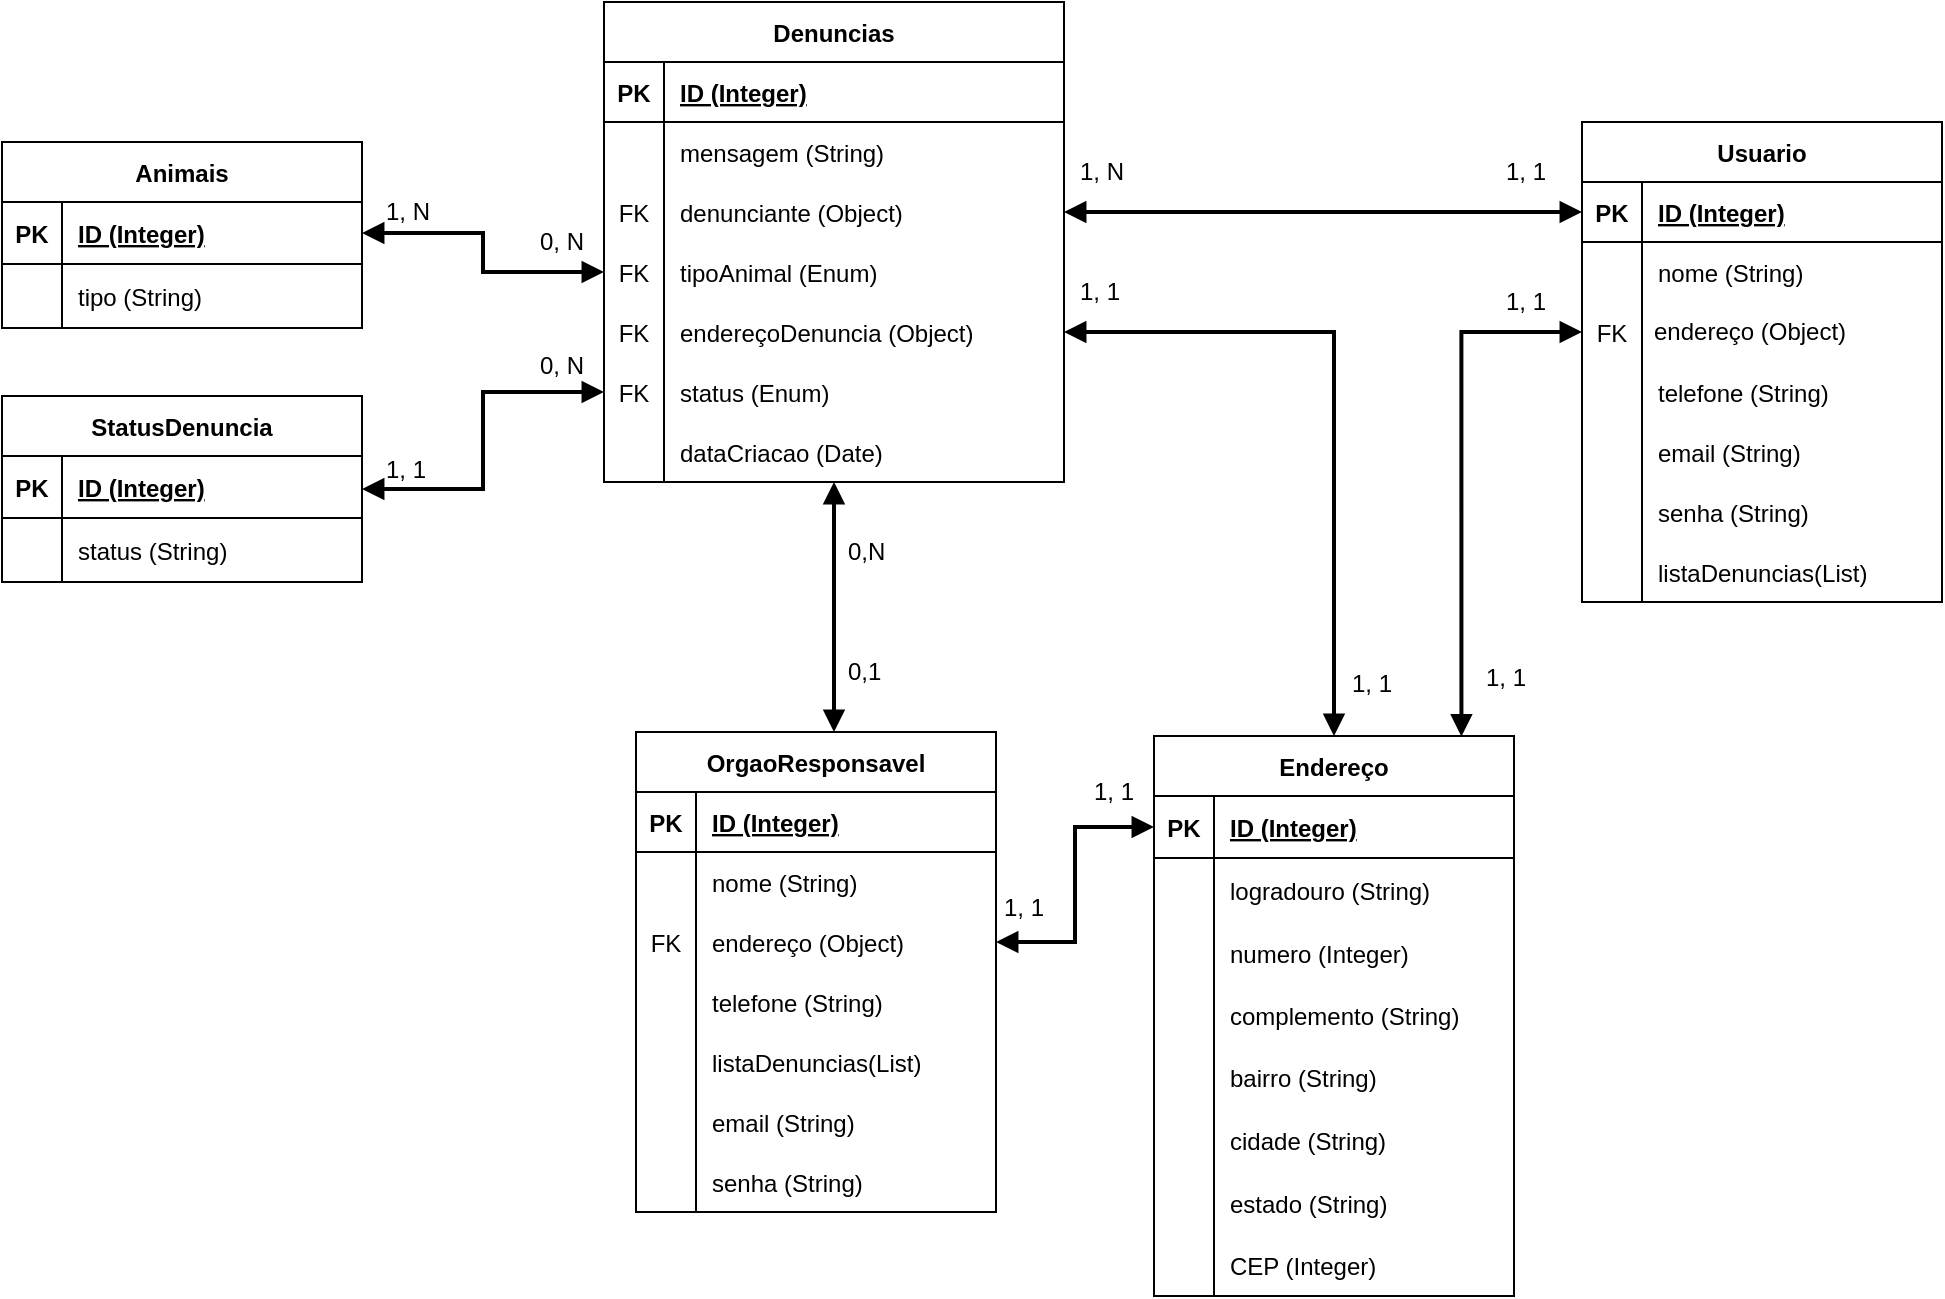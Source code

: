 <mxfile version="16.1.4" type="github">
  <diagram id="TsXn9Hv0aFUgr4kS93P1" name="Page-1">
    <mxGraphModel dx="3031" dy="1242" grid="1" gridSize="10" guides="1" tooltips="1" connect="1" arrows="1" fold="1" page="1" pageScale="1" pageWidth="827" pageHeight="1169" math="0" shadow="0">
      <root>
        <mxCell id="0" />
        <mxCell id="1" parent="0" />
        <mxCell id="n1d80nuVyzLCu9cwNEAN-1" value="Denuncias" style="shape=table;startSize=30;container=1;collapsible=1;childLayout=tableLayout;fixedRows=1;rowLines=0;fontStyle=1;align=center;resizeLast=1;" vertex="1" parent="1">
          <mxGeometry x="151" y="100" width="230" height="240" as="geometry" />
        </mxCell>
        <mxCell id="n1d80nuVyzLCu9cwNEAN-2" value="" style="shape=partialRectangle;collapsible=0;dropTarget=0;pointerEvents=0;fillColor=none;top=0;left=0;bottom=1;right=0;points=[[0,0.5],[1,0.5]];portConstraint=eastwest;" vertex="1" parent="n1d80nuVyzLCu9cwNEAN-1">
          <mxGeometry y="30" width="230" height="30" as="geometry" />
        </mxCell>
        <mxCell id="n1d80nuVyzLCu9cwNEAN-3" value="PK" style="shape=partialRectangle;connectable=0;fillColor=none;top=0;left=0;bottom=0;right=0;fontStyle=1;overflow=hidden;" vertex="1" parent="n1d80nuVyzLCu9cwNEAN-2">
          <mxGeometry width="30" height="30" as="geometry">
            <mxRectangle width="30" height="30" as="alternateBounds" />
          </mxGeometry>
        </mxCell>
        <mxCell id="n1d80nuVyzLCu9cwNEAN-4" value="ID (Integer)" style="shape=partialRectangle;connectable=0;fillColor=none;top=0;left=0;bottom=0;right=0;align=left;spacingLeft=6;fontStyle=5;overflow=hidden;" vertex="1" parent="n1d80nuVyzLCu9cwNEAN-2">
          <mxGeometry x="30" width="200" height="30" as="geometry">
            <mxRectangle width="200" height="30" as="alternateBounds" />
          </mxGeometry>
        </mxCell>
        <mxCell id="n1d80nuVyzLCu9cwNEAN-5" value="" style="shape=partialRectangle;collapsible=0;dropTarget=0;pointerEvents=0;fillColor=none;top=0;left=0;bottom=0;right=0;points=[[0,0.5],[1,0.5]];portConstraint=eastwest;" vertex="1" parent="n1d80nuVyzLCu9cwNEAN-1">
          <mxGeometry y="60" width="230" height="30" as="geometry" />
        </mxCell>
        <mxCell id="n1d80nuVyzLCu9cwNEAN-6" value="" style="shape=partialRectangle;connectable=0;fillColor=none;top=0;left=0;bottom=0;right=0;editable=1;overflow=hidden;" vertex="1" parent="n1d80nuVyzLCu9cwNEAN-5">
          <mxGeometry width="30" height="30" as="geometry">
            <mxRectangle width="30" height="30" as="alternateBounds" />
          </mxGeometry>
        </mxCell>
        <mxCell id="n1d80nuVyzLCu9cwNEAN-7" value="mensagem (String)" style="shape=partialRectangle;connectable=0;fillColor=none;top=0;left=0;bottom=0;right=0;align=left;spacingLeft=6;overflow=hidden;" vertex="1" parent="n1d80nuVyzLCu9cwNEAN-5">
          <mxGeometry x="30" width="200" height="30" as="geometry">
            <mxRectangle width="200" height="30" as="alternateBounds" />
          </mxGeometry>
        </mxCell>
        <mxCell id="n1d80nuVyzLCu9cwNEAN-8" value="" style="shape=partialRectangle;collapsible=0;dropTarget=0;pointerEvents=0;fillColor=none;top=0;left=0;bottom=0;right=0;points=[[0,0.5],[1,0.5]];portConstraint=eastwest;" vertex="1" parent="n1d80nuVyzLCu9cwNEAN-1">
          <mxGeometry y="90" width="230" height="30" as="geometry" />
        </mxCell>
        <mxCell id="n1d80nuVyzLCu9cwNEAN-9" value="FK" style="shape=partialRectangle;connectable=0;fillColor=none;top=0;left=0;bottom=0;right=0;editable=1;overflow=hidden;" vertex="1" parent="n1d80nuVyzLCu9cwNEAN-8">
          <mxGeometry width="30" height="30" as="geometry">
            <mxRectangle width="30" height="30" as="alternateBounds" />
          </mxGeometry>
        </mxCell>
        <mxCell id="n1d80nuVyzLCu9cwNEAN-10" value="denunciante (Object)" style="shape=partialRectangle;connectable=0;fillColor=none;top=0;left=0;bottom=0;right=0;align=left;spacingLeft=6;overflow=hidden;" vertex="1" parent="n1d80nuVyzLCu9cwNEAN-8">
          <mxGeometry x="30" width="200" height="30" as="geometry">
            <mxRectangle width="200" height="30" as="alternateBounds" />
          </mxGeometry>
        </mxCell>
        <mxCell id="n1d80nuVyzLCu9cwNEAN-11" value="" style="shape=partialRectangle;collapsible=0;dropTarget=0;pointerEvents=0;fillColor=none;top=0;left=0;bottom=0;right=0;points=[[0,0.5],[1,0.5]];portConstraint=eastwest;" vertex="1" parent="n1d80nuVyzLCu9cwNEAN-1">
          <mxGeometry y="120" width="230" height="30" as="geometry" />
        </mxCell>
        <mxCell id="n1d80nuVyzLCu9cwNEAN-12" value="FK" style="shape=partialRectangle;connectable=0;fillColor=none;top=0;left=0;bottom=0;right=0;editable=1;overflow=hidden;" vertex="1" parent="n1d80nuVyzLCu9cwNEAN-11">
          <mxGeometry width="30" height="30" as="geometry">
            <mxRectangle width="30" height="30" as="alternateBounds" />
          </mxGeometry>
        </mxCell>
        <mxCell id="n1d80nuVyzLCu9cwNEAN-13" value="tipoAnimal (Enum)" style="shape=partialRectangle;connectable=0;fillColor=none;top=0;left=0;bottom=0;right=0;align=left;spacingLeft=6;overflow=hidden;" vertex="1" parent="n1d80nuVyzLCu9cwNEAN-11">
          <mxGeometry x="30" width="200" height="30" as="geometry">
            <mxRectangle width="200" height="30" as="alternateBounds" />
          </mxGeometry>
        </mxCell>
        <mxCell id="n1d80nuVyzLCu9cwNEAN-14" style="shape=partialRectangle;collapsible=0;dropTarget=0;pointerEvents=0;fillColor=none;top=0;left=0;bottom=0;right=0;points=[[0,0.5],[1,0.5]];portConstraint=eastwest;" vertex="1" parent="n1d80nuVyzLCu9cwNEAN-1">
          <mxGeometry y="150" width="230" height="30" as="geometry" />
        </mxCell>
        <mxCell id="n1d80nuVyzLCu9cwNEAN-15" value="FK" style="shape=partialRectangle;connectable=0;fillColor=none;top=0;left=0;bottom=0;right=0;editable=1;overflow=hidden;" vertex="1" parent="n1d80nuVyzLCu9cwNEAN-14">
          <mxGeometry width="30" height="30" as="geometry">
            <mxRectangle width="30" height="30" as="alternateBounds" />
          </mxGeometry>
        </mxCell>
        <mxCell id="n1d80nuVyzLCu9cwNEAN-16" value="endereçoDenuncia (Object)" style="shape=partialRectangle;connectable=0;fillColor=none;top=0;left=0;bottom=0;right=0;align=left;spacingLeft=6;overflow=hidden;" vertex="1" parent="n1d80nuVyzLCu9cwNEAN-14">
          <mxGeometry x="30" width="200" height="30" as="geometry">
            <mxRectangle width="200" height="30" as="alternateBounds" />
          </mxGeometry>
        </mxCell>
        <mxCell id="n1d80nuVyzLCu9cwNEAN-17" style="shape=partialRectangle;collapsible=0;dropTarget=0;pointerEvents=0;fillColor=none;top=0;left=0;bottom=0;right=0;points=[[0,0.5],[1,0.5]];portConstraint=eastwest;" vertex="1" parent="n1d80nuVyzLCu9cwNEAN-1">
          <mxGeometry y="180" width="230" height="30" as="geometry" />
        </mxCell>
        <mxCell id="n1d80nuVyzLCu9cwNEAN-18" value="FK" style="shape=partialRectangle;connectable=0;fillColor=none;top=0;left=0;bottom=0;right=0;editable=1;overflow=hidden;" vertex="1" parent="n1d80nuVyzLCu9cwNEAN-17">
          <mxGeometry width="30" height="30" as="geometry">
            <mxRectangle width="30" height="30" as="alternateBounds" />
          </mxGeometry>
        </mxCell>
        <mxCell id="n1d80nuVyzLCu9cwNEAN-19" value="status (Enum)" style="shape=partialRectangle;connectable=0;fillColor=none;top=0;left=0;bottom=0;right=0;align=left;spacingLeft=6;overflow=hidden;" vertex="1" parent="n1d80nuVyzLCu9cwNEAN-17">
          <mxGeometry x="30" width="200" height="30" as="geometry">
            <mxRectangle width="200" height="30" as="alternateBounds" />
          </mxGeometry>
        </mxCell>
        <mxCell id="n1d80nuVyzLCu9cwNEAN-20" style="shape=partialRectangle;collapsible=0;dropTarget=0;pointerEvents=0;fillColor=none;top=0;left=0;bottom=0;right=0;points=[[0,0.5],[1,0.5]];portConstraint=eastwest;" vertex="1" parent="n1d80nuVyzLCu9cwNEAN-1">
          <mxGeometry y="210" width="230" height="30" as="geometry" />
        </mxCell>
        <mxCell id="n1d80nuVyzLCu9cwNEAN-21" style="shape=partialRectangle;connectable=0;fillColor=none;top=0;left=0;bottom=0;right=0;editable=1;overflow=hidden;" vertex="1" parent="n1d80nuVyzLCu9cwNEAN-20">
          <mxGeometry width="30" height="30" as="geometry">
            <mxRectangle width="30" height="30" as="alternateBounds" />
          </mxGeometry>
        </mxCell>
        <mxCell id="n1d80nuVyzLCu9cwNEAN-22" value="dataCriacao (Date)" style="shape=partialRectangle;connectable=0;fillColor=none;top=0;left=0;bottom=0;right=0;align=left;spacingLeft=6;overflow=hidden;" vertex="1" parent="n1d80nuVyzLCu9cwNEAN-20">
          <mxGeometry x="30" width="200" height="30" as="geometry">
            <mxRectangle width="200" height="30" as="alternateBounds" />
          </mxGeometry>
        </mxCell>
        <mxCell id="n1d80nuVyzLCu9cwNEAN-23" value="Usuario" style="shape=table;startSize=30;container=1;collapsible=1;childLayout=tableLayout;fixedRows=1;rowLines=0;fontStyle=1;align=center;resizeLast=1;fillColor=none;right=1;resizeLastRow=1;" vertex="1" parent="1">
          <mxGeometry x="640" y="160" width="180" height="240" as="geometry" />
        </mxCell>
        <mxCell id="n1d80nuVyzLCu9cwNEAN-24" value="" style="shape=partialRectangle;collapsible=0;dropTarget=0;pointerEvents=0;fillColor=none;top=0;left=0;bottom=1;right=0;points=[[0,0.5],[1,0.5]];portConstraint=eastwest;" vertex="1" parent="n1d80nuVyzLCu9cwNEAN-23">
          <mxGeometry y="30" width="180" height="30" as="geometry" />
        </mxCell>
        <mxCell id="n1d80nuVyzLCu9cwNEAN-25" value="PK" style="shape=partialRectangle;connectable=0;fillColor=none;top=0;left=0;bottom=0;right=0;fontStyle=1;overflow=hidden;" vertex="1" parent="n1d80nuVyzLCu9cwNEAN-24">
          <mxGeometry width="30" height="30" as="geometry">
            <mxRectangle width="30" height="30" as="alternateBounds" />
          </mxGeometry>
        </mxCell>
        <mxCell id="n1d80nuVyzLCu9cwNEAN-26" value="ID (Integer)" style="shape=partialRectangle;connectable=0;fillColor=none;top=0;left=0;bottom=0;right=0;align=left;spacingLeft=6;fontStyle=5;overflow=hidden;" vertex="1" parent="n1d80nuVyzLCu9cwNEAN-24">
          <mxGeometry x="30" width="150" height="30" as="geometry">
            <mxRectangle width="150" height="30" as="alternateBounds" />
          </mxGeometry>
        </mxCell>
        <mxCell id="n1d80nuVyzLCu9cwNEAN-27" value="" style="shape=partialRectangle;collapsible=0;dropTarget=0;pointerEvents=0;fillColor=none;top=0;left=0;bottom=0;right=0;points=[[0,0.5],[1,0.5]];portConstraint=eastwest;" vertex="1" parent="n1d80nuVyzLCu9cwNEAN-23">
          <mxGeometry y="60" width="180" height="30" as="geometry" />
        </mxCell>
        <mxCell id="n1d80nuVyzLCu9cwNEAN-28" value="" style="shape=partialRectangle;connectable=0;fillColor=none;top=0;left=0;bottom=0;right=0;editable=1;overflow=hidden;" vertex="1" parent="n1d80nuVyzLCu9cwNEAN-27">
          <mxGeometry width="30" height="30" as="geometry">
            <mxRectangle width="30" height="30" as="alternateBounds" />
          </mxGeometry>
        </mxCell>
        <mxCell id="n1d80nuVyzLCu9cwNEAN-29" value="nome (String)" style="shape=partialRectangle;connectable=0;fillColor=none;top=0;left=0;bottom=0;right=0;align=left;spacingLeft=6;overflow=hidden;" vertex="1" parent="n1d80nuVyzLCu9cwNEAN-27">
          <mxGeometry x="30" width="150" height="30" as="geometry">
            <mxRectangle width="150" height="30" as="alternateBounds" />
          </mxGeometry>
        </mxCell>
        <mxCell id="n1d80nuVyzLCu9cwNEAN-30" value="" style="shape=partialRectangle;collapsible=0;dropTarget=0;pointerEvents=0;fillColor=none;top=0;left=0;bottom=0;right=0;points=[[0,0.5],[1,0.5]];portConstraint=eastwest;" vertex="1" parent="n1d80nuVyzLCu9cwNEAN-23">
          <mxGeometry y="90" width="180" height="30" as="geometry" />
        </mxCell>
        <mxCell id="n1d80nuVyzLCu9cwNEAN-31" value="FK" style="shape=partialRectangle;connectable=0;fillColor=none;top=0;left=0;bottom=0;right=0;editable=1;overflow=hidden;" vertex="1" parent="n1d80nuVyzLCu9cwNEAN-30">
          <mxGeometry width="30" height="30" as="geometry">
            <mxRectangle width="30" height="30" as="alternateBounds" />
          </mxGeometry>
        </mxCell>
        <mxCell id="n1d80nuVyzLCu9cwNEAN-32" value="endereço (Object)" style="shape=partialRectangle;connectable=0;fillColor=none;top=0;left=0;bottom=0;right=0;align=left;spacingLeft=6;overflow=hidden;autosize=0;resizeWidth=1;resizeHeight=1;spacing=0;whiteSpace=wrap;sketch=0;shadow=0;" vertex="1" parent="n1d80nuVyzLCu9cwNEAN-30">
          <mxGeometry x="30" width="150" height="30" as="geometry">
            <mxRectangle width="150" height="30" as="alternateBounds" />
          </mxGeometry>
        </mxCell>
        <mxCell id="n1d80nuVyzLCu9cwNEAN-33" value="" style="shape=partialRectangle;collapsible=0;dropTarget=0;pointerEvents=0;fillColor=none;top=0;left=0;bottom=0;right=0;points=[[0,0.5],[1,0.5]];portConstraint=eastwest;" vertex="1" parent="n1d80nuVyzLCu9cwNEAN-23">
          <mxGeometry y="120" width="180" height="30" as="geometry" />
        </mxCell>
        <mxCell id="n1d80nuVyzLCu9cwNEAN-34" value="" style="shape=partialRectangle;connectable=0;fillColor=none;top=0;left=0;bottom=0;right=0;editable=1;overflow=hidden;" vertex="1" parent="n1d80nuVyzLCu9cwNEAN-33">
          <mxGeometry width="30" height="30" as="geometry">
            <mxRectangle width="30" height="30" as="alternateBounds" />
          </mxGeometry>
        </mxCell>
        <mxCell id="n1d80nuVyzLCu9cwNEAN-35" value="telefone (String)" style="shape=partialRectangle;connectable=0;fillColor=none;top=0;left=0;bottom=0;right=0;align=left;spacingLeft=6;overflow=hidden;" vertex="1" parent="n1d80nuVyzLCu9cwNEAN-33">
          <mxGeometry x="30" width="150" height="30" as="geometry">
            <mxRectangle width="150" height="30" as="alternateBounds" />
          </mxGeometry>
        </mxCell>
        <mxCell id="n1d80nuVyzLCu9cwNEAN-36" style="shape=partialRectangle;collapsible=0;dropTarget=0;pointerEvents=0;fillColor=none;top=0;left=0;bottom=0;right=0;points=[[0,0.5],[1,0.5]];portConstraint=eastwest;" vertex="1" parent="n1d80nuVyzLCu9cwNEAN-23">
          <mxGeometry y="150" width="180" height="30" as="geometry" />
        </mxCell>
        <mxCell id="n1d80nuVyzLCu9cwNEAN-37" style="shape=partialRectangle;connectable=0;fillColor=none;top=0;left=0;bottom=0;right=0;editable=1;overflow=hidden;" vertex="1" parent="n1d80nuVyzLCu9cwNEAN-36">
          <mxGeometry width="30" height="30" as="geometry">
            <mxRectangle width="30" height="30" as="alternateBounds" />
          </mxGeometry>
        </mxCell>
        <mxCell id="n1d80nuVyzLCu9cwNEAN-38" value="email (String)" style="shape=partialRectangle;connectable=0;fillColor=none;top=0;left=0;bottom=0;right=0;align=left;spacingLeft=6;overflow=hidden;" vertex="1" parent="n1d80nuVyzLCu9cwNEAN-36">
          <mxGeometry x="30" width="150" height="30" as="geometry">
            <mxRectangle width="150" height="30" as="alternateBounds" />
          </mxGeometry>
        </mxCell>
        <mxCell id="n1d80nuVyzLCu9cwNEAN-39" style="shape=partialRectangle;collapsible=0;dropTarget=0;pointerEvents=0;fillColor=none;top=0;left=0;bottom=0;right=0;points=[[0,0.5],[1,0.5]];portConstraint=eastwest;" vertex="1" parent="n1d80nuVyzLCu9cwNEAN-23">
          <mxGeometry y="180" width="180" height="30" as="geometry" />
        </mxCell>
        <mxCell id="n1d80nuVyzLCu9cwNEAN-40" style="shape=partialRectangle;connectable=0;fillColor=none;top=0;left=0;bottom=0;right=0;editable=1;overflow=hidden;" vertex="1" parent="n1d80nuVyzLCu9cwNEAN-39">
          <mxGeometry width="30" height="30" as="geometry">
            <mxRectangle width="30" height="30" as="alternateBounds" />
          </mxGeometry>
        </mxCell>
        <mxCell id="n1d80nuVyzLCu9cwNEAN-41" value="senha (String)" style="shape=partialRectangle;connectable=0;fillColor=none;top=0;left=0;bottom=0;right=0;align=left;spacingLeft=6;overflow=hidden;" vertex="1" parent="n1d80nuVyzLCu9cwNEAN-39">
          <mxGeometry x="30" width="150" height="30" as="geometry">
            <mxRectangle width="150" height="30" as="alternateBounds" />
          </mxGeometry>
        </mxCell>
        <mxCell id="n1d80nuVyzLCu9cwNEAN-42" style="shape=partialRectangle;collapsible=0;dropTarget=0;pointerEvents=0;fillColor=none;top=0;left=0;bottom=0;right=0;points=[[0,0.5],[1,0.5]];portConstraint=eastwest;" vertex="1" parent="n1d80nuVyzLCu9cwNEAN-23">
          <mxGeometry y="210" width="180" height="30" as="geometry" />
        </mxCell>
        <mxCell id="n1d80nuVyzLCu9cwNEAN-43" style="shape=partialRectangle;connectable=0;fillColor=none;top=0;left=0;bottom=0;right=0;editable=1;overflow=hidden;" vertex="1" parent="n1d80nuVyzLCu9cwNEAN-42">
          <mxGeometry width="30" height="30" as="geometry">
            <mxRectangle width="30" height="30" as="alternateBounds" />
          </mxGeometry>
        </mxCell>
        <mxCell id="n1d80nuVyzLCu9cwNEAN-44" value="listaDenuncias(List)" style="shape=partialRectangle;connectable=0;fillColor=none;top=0;left=0;bottom=0;right=0;align=left;spacingLeft=6;overflow=hidden;" vertex="1" parent="n1d80nuVyzLCu9cwNEAN-42">
          <mxGeometry x="30" width="150" height="30" as="geometry">
            <mxRectangle width="150" height="30" as="alternateBounds" />
          </mxGeometry>
        </mxCell>
        <mxCell id="n1d80nuVyzLCu9cwNEAN-45" style="edgeStyle=orthogonalEdgeStyle;rounded=0;orthogonalLoop=1;jettySize=auto;html=1;entryX=0;entryY=0.5;entryDx=0;entryDy=0;startArrow=block;startFill=1;endArrow=block;endFill=1;strokeWidth=2;" edge="1" parent="1" source="n1d80nuVyzLCu9cwNEAN-8" target="n1d80nuVyzLCu9cwNEAN-24">
          <mxGeometry relative="1" as="geometry" />
        </mxCell>
        <mxCell id="n1d80nuVyzLCu9cwNEAN-46" style="edgeStyle=orthogonalEdgeStyle;rounded=0;orthogonalLoop=1;jettySize=auto;html=1;entryX=0.5;entryY=1;entryDx=0;entryDy=0;endArrow=block;endFill=1;startArrow=block;startFill=1;targetPerimeterSpacing=0;sourcePerimeterSpacing=0;jumpSize=6;noEdgeStyle=1;orthogonal=1;strokeWidth=2;" edge="1" parent="1" source="n1d80nuVyzLCu9cwNEAN-47" target="n1d80nuVyzLCu9cwNEAN-1">
          <mxGeometry relative="1" as="geometry" />
        </mxCell>
        <mxCell id="n1d80nuVyzLCu9cwNEAN-47" value="OrgaoResponsavel" style="shape=table;startSize=30;container=1;collapsible=1;childLayout=tableLayout;fixedRows=1;rowLines=0;fontStyle=1;align=center;resizeLast=1;" vertex="1" parent="1">
          <mxGeometry x="167" y="465" width="180" height="240" as="geometry" />
        </mxCell>
        <mxCell id="n1d80nuVyzLCu9cwNEAN-48" value="" style="shape=partialRectangle;collapsible=0;dropTarget=0;pointerEvents=0;fillColor=none;top=0;left=0;bottom=1;right=0;points=[[0,0.5],[1,0.5]];portConstraint=eastwest;" vertex="1" parent="n1d80nuVyzLCu9cwNEAN-47">
          <mxGeometry y="30" width="180" height="30" as="geometry" />
        </mxCell>
        <mxCell id="n1d80nuVyzLCu9cwNEAN-49" value="PK" style="shape=partialRectangle;connectable=0;fillColor=none;top=0;left=0;bottom=0;right=0;fontStyle=1;overflow=hidden;" vertex="1" parent="n1d80nuVyzLCu9cwNEAN-48">
          <mxGeometry width="30" height="30" as="geometry">
            <mxRectangle width="30" height="30" as="alternateBounds" />
          </mxGeometry>
        </mxCell>
        <mxCell id="n1d80nuVyzLCu9cwNEAN-50" value="ID (Integer)" style="shape=partialRectangle;connectable=0;fillColor=none;top=0;left=0;bottom=0;right=0;align=left;spacingLeft=6;fontStyle=5;overflow=hidden;" vertex="1" parent="n1d80nuVyzLCu9cwNEAN-48">
          <mxGeometry x="30" width="150" height="30" as="geometry">
            <mxRectangle width="150" height="30" as="alternateBounds" />
          </mxGeometry>
        </mxCell>
        <mxCell id="n1d80nuVyzLCu9cwNEAN-51" value="" style="shape=partialRectangle;collapsible=0;dropTarget=0;pointerEvents=0;fillColor=none;top=0;left=0;bottom=0;right=0;points=[[0,0.5],[1,0.5]];portConstraint=eastwest;" vertex="1" parent="n1d80nuVyzLCu9cwNEAN-47">
          <mxGeometry y="60" width="180" height="30" as="geometry" />
        </mxCell>
        <mxCell id="n1d80nuVyzLCu9cwNEAN-52" value="" style="shape=partialRectangle;connectable=0;fillColor=none;top=0;left=0;bottom=0;right=0;editable=1;overflow=hidden;" vertex="1" parent="n1d80nuVyzLCu9cwNEAN-51">
          <mxGeometry width="30" height="30" as="geometry">
            <mxRectangle width="30" height="30" as="alternateBounds" />
          </mxGeometry>
        </mxCell>
        <mxCell id="n1d80nuVyzLCu9cwNEAN-53" value="nome (String)" style="shape=partialRectangle;connectable=0;fillColor=none;top=0;left=0;bottom=0;right=0;align=left;spacingLeft=6;overflow=hidden;" vertex="1" parent="n1d80nuVyzLCu9cwNEAN-51">
          <mxGeometry x="30" width="150" height="30" as="geometry">
            <mxRectangle width="150" height="30" as="alternateBounds" />
          </mxGeometry>
        </mxCell>
        <mxCell id="n1d80nuVyzLCu9cwNEAN-54" value="" style="shape=partialRectangle;collapsible=0;dropTarget=0;pointerEvents=0;fillColor=none;top=0;left=0;bottom=0;right=0;points=[[0,0.5],[1,0.5]];portConstraint=eastwest;" vertex="1" parent="n1d80nuVyzLCu9cwNEAN-47">
          <mxGeometry y="90" width="180" height="30" as="geometry" />
        </mxCell>
        <mxCell id="n1d80nuVyzLCu9cwNEAN-55" value="FK" style="shape=partialRectangle;connectable=0;fillColor=none;top=0;left=0;bottom=0;right=0;editable=1;overflow=hidden;" vertex="1" parent="n1d80nuVyzLCu9cwNEAN-54">
          <mxGeometry width="30" height="30" as="geometry">
            <mxRectangle width="30" height="30" as="alternateBounds" />
          </mxGeometry>
        </mxCell>
        <mxCell id="n1d80nuVyzLCu9cwNEAN-56" value="endereço (Object)" style="shape=partialRectangle;connectable=0;fillColor=none;top=0;left=0;bottom=0;right=0;align=left;spacingLeft=6;overflow=hidden;" vertex="1" parent="n1d80nuVyzLCu9cwNEAN-54">
          <mxGeometry x="30" width="150" height="30" as="geometry">
            <mxRectangle width="150" height="30" as="alternateBounds" />
          </mxGeometry>
        </mxCell>
        <mxCell id="n1d80nuVyzLCu9cwNEAN-57" value="" style="shape=partialRectangle;collapsible=0;dropTarget=0;pointerEvents=0;fillColor=none;top=0;left=0;bottom=0;right=0;points=[[0,0.5],[1,0.5]];portConstraint=eastwest;" vertex="1" parent="n1d80nuVyzLCu9cwNEAN-47">
          <mxGeometry y="120" width="180" height="30" as="geometry" />
        </mxCell>
        <mxCell id="n1d80nuVyzLCu9cwNEAN-58" value="" style="shape=partialRectangle;connectable=0;fillColor=none;top=0;left=0;bottom=0;right=0;editable=1;overflow=hidden;" vertex="1" parent="n1d80nuVyzLCu9cwNEAN-57">
          <mxGeometry width="30" height="30" as="geometry">
            <mxRectangle width="30" height="30" as="alternateBounds" />
          </mxGeometry>
        </mxCell>
        <mxCell id="n1d80nuVyzLCu9cwNEAN-59" value="telefone (String)" style="shape=partialRectangle;connectable=0;fillColor=none;top=0;left=0;bottom=0;right=0;align=left;spacingLeft=6;overflow=hidden;" vertex="1" parent="n1d80nuVyzLCu9cwNEAN-57">
          <mxGeometry x="30" width="150" height="30" as="geometry">
            <mxRectangle width="150" height="30" as="alternateBounds" />
          </mxGeometry>
        </mxCell>
        <mxCell id="n1d80nuVyzLCu9cwNEAN-60" style="shape=partialRectangle;collapsible=0;dropTarget=0;pointerEvents=0;fillColor=none;top=0;left=0;bottom=0;right=0;points=[[0,0.5],[1,0.5]];portConstraint=eastwest;" vertex="1" parent="n1d80nuVyzLCu9cwNEAN-47">
          <mxGeometry y="150" width="180" height="30" as="geometry" />
        </mxCell>
        <mxCell id="n1d80nuVyzLCu9cwNEAN-61" style="shape=partialRectangle;connectable=0;fillColor=none;top=0;left=0;bottom=0;right=0;editable=1;overflow=hidden;" vertex="1" parent="n1d80nuVyzLCu9cwNEAN-60">
          <mxGeometry width="30" height="30" as="geometry">
            <mxRectangle width="30" height="30" as="alternateBounds" />
          </mxGeometry>
        </mxCell>
        <mxCell id="n1d80nuVyzLCu9cwNEAN-62" value="listaDenuncias(List)" style="shape=partialRectangle;connectable=0;fillColor=none;top=0;left=0;bottom=0;right=0;align=left;spacingLeft=6;overflow=hidden;" vertex="1" parent="n1d80nuVyzLCu9cwNEAN-60">
          <mxGeometry x="30" width="150" height="30" as="geometry">
            <mxRectangle width="150" height="30" as="alternateBounds" />
          </mxGeometry>
        </mxCell>
        <mxCell id="n1d80nuVyzLCu9cwNEAN-63" style="shape=partialRectangle;collapsible=0;dropTarget=0;pointerEvents=0;fillColor=none;top=0;left=0;bottom=0;right=0;points=[[0,0.5],[1,0.5]];portConstraint=eastwest;" vertex="1" parent="n1d80nuVyzLCu9cwNEAN-47">
          <mxGeometry y="180" width="180" height="30" as="geometry" />
        </mxCell>
        <mxCell id="n1d80nuVyzLCu9cwNEAN-64" style="shape=partialRectangle;connectable=0;fillColor=none;top=0;left=0;bottom=0;right=0;editable=1;overflow=hidden;" vertex="1" parent="n1d80nuVyzLCu9cwNEAN-63">
          <mxGeometry width="30" height="30" as="geometry">
            <mxRectangle width="30" height="30" as="alternateBounds" />
          </mxGeometry>
        </mxCell>
        <mxCell id="n1d80nuVyzLCu9cwNEAN-65" value="email (String)" style="shape=partialRectangle;connectable=0;fillColor=none;top=0;left=0;bottom=0;right=0;align=left;spacingLeft=6;overflow=hidden;" vertex="1" parent="n1d80nuVyzLCu9cwNEAN-63">
          <mxGeometry x="30" width="150" height="30" as="geometry">
            <mxRectangle width="150" height="30" as="alternateBounds" />
          </mxGeometry>
        </mxCell>
        <mxCell id="n1d80nuVyzLCu9cwNEAN-66" style="shape=partialRectangle;collapsible=0;dropTarget=0;pointerEvents=0;fillColor=none;top=0;left=0;bottom=0;right=0;points=[[0,0.5],[1,0.5]];portConstraint=eastwest;" vertex="1" parent="n1d80nuVyzLCu9cwNEAN-47">
          <mxGeometry y="210" width="180" height="30" as="geometry" />
        </mxCell>
        <mxCell id="n1d80nuVyzLCu9cwNEAN-67" style="shape=partialRectangle;connectable=0;fillColor=none;top=0;left=0;bottom=0;right=0;editable=1;overflow=hidden;" vertex="1" parent="n1d80nuVyzLCu9cwNEAN-66">
          <mxGeometry width="30" height="30" as="geometry">
            <mxRectangle width="30" height="30" as="alternateBounds" />
          </mxGeometry>
        </mxCell>
        <mxCell id="n1d80nuVyzLCu9cwNEAN-68" value="senha (String)" style="shape=partialRectangle;connectable=0;fillColor=none;top=0;left=0;bottom=0;right=0;align=left;spacingLeft=6;overflow=hidden;" vertex="1" parent="n1d80nuVyzLCu9cwNEAN-66">
          <mxGeometry x="30" width="150" height="30" as="geometry">
            <mxRectangle width="150" height="30" as="alternateBounds" />
          </mxGeometry>
        </mxCell>
        <mxCell id="n1d80nuVyzLCu9cwNEAN-69" value="0,N" style="text;html=1;strokeColor=none;fillColor=none;align=left;verticalAlign=middle;whiteSpace=wrap;rounded=0;sketch=0;" vertex="1" parent="1">
          <mxGeometry x="271" y="360" width="26" height="30" as="geometry" />
        </mxCell>
        <mxCell id="n1d80nuVyzLCu9cwNEAN-70" value="0,1" style="text;html=1;strokeColor=none;fillColor=none;align=left;verticalAlign=middle;whiteSpace=wrap;rounded=0;sketch=0;" vertex="1" parent="1">
          <mxGeometry x="271" y="420" width="26" height="30" as="geometry" />
        </mxCell>
        <mxCell id="n1d80nuVyzLCu9cwNEAN-71" value="1, N" style="text;html=1;strokeColor=none;fillColor=none;align=left;verticalAlign=middle;whiteSpace=wrap;rounded=0;sketch=0;" vertex="1" parent="1">
          <mxGeometry x="387" y="170" width="30" height="30" as="geometry" />
        </mxCell>
        <mxCell id="n1d80nuVyzLCu9cwNEAN-72" value="1, 1" style="text;html=1;strokeColor=none;fillColor=none;align=left;verticalAlign=middle;whiteSpace=wrap;rounded=0;sketch=0;" vertex="1" parent="1">
          <mxGeometry x="600" y="170" width="30" height="30" as="geometry" />
        </mxCell>
        <mxCell id="n1d80nuVyzLCu9cwNEAN-73" value="Endereço" style="shape=table;startSize=30;container=1;collapsible=1;childLayout=tableLayout;fixedRows=1;rowLines=0;fontStyle=1;align=center;resizeLast=1;" vertex="1" parent="1">
          <mxGeometry x="426" y="467" width="180" height="280" as="geometry" />
        </mxCell>
        <mxCell id="n1d80nuVyzLCu9cwNEAN-74" value="" style="shape=partialRectangle;collapsible=0;dropTarget=0;pointerEvents=0;fillColor=none;top=0;left=0;bottom=1;right=0;points=[[0,0.5],[1,0.5]];portConstraint=eastwest;" vertex="1" parent="n1d80nuVyzLCu9cwNEAN-73">
          <mxGeometry y="30" width="180" height="31" as="geometry" />
        </mxCell>
        <mxCell id="n1d80nuVyzLCu9cwNEAN-75" value="PK" style="shape=partialRectangle;connectable=0;fillColor=none;top=0;left=0;bottom=0;right=0;fontStyle=1;overflow=hidden;" vertex="1" parent="n1d80nuVyzLCu9cwNEAN-74">
          <mxGeometry width="30" height="31" as="geometry">
            <mxRectangle width="30" height="31" as="alternateBounds" />
          </mxGeometry>
        </mxCell>
        <mxCell id="n1d80nuVyzLCu9cwNEAN-76" value="ID (Integer)" style="shape=partialRectangle;connectable=0;fillColor=none;top=0;left=0;bottom=0;right=0;align=left;spacingLeft=6;fontStyle=5;overflow=hidden;" vertex="1" parent="n1d80nuVyzLCu9cwNEAN-74">
          <mxGeometry x="30" width="150" height="31" as="geometry">
            <mxRectangle width="150" height="31" as="alternateBounds" />
          </mxGeometry>
        </mxCell>
        <mxCell id="n1d80nuVyzLCu9cwNEAN-77" value="" style="shape=partialRectangle;collapsible=0;dropTarget=0;pointerEvents=0;fillColor=none;top=0;left=0;bottom=0;right=0;points=[[0,0.5],[1,0.5]];portConstraint=eastwest;" vertex="1" parent="n1d80nuVyzLCu9cwNEAN-73">
          <mxGeometry y="61" width="180" height="32" as="geometry" />
        </mxCell>
        <mxCell id="n1d80nuVyzLCu9cwNEAN-78" value="" style="shape=partialRectangle;connectable=0;fillColor=none;top=0;left=0;bottom=0;right=0;editable=1;overflow=hidden;" vertex="1" parent="n1d80nuVyzLCu9cwNEAN-77">
          <mxGeometry width="30" height="32" as="geometry">
            <mxRectangle width="30" height="32" as="alternateBounds" />
          </mxGeometry>
        </mxCell>
        <mxCell id="n1d80nuVyzLCu9cwNEAN-79" value="logradouro (String)" style="shape=partialRectangle;connectable=0;fillColor=none;top=0;left=0;bottom=0;right=0;align=left;spacingLeft=6;overflow=hidden;" vertex="1" parent="n1d80nuVyzLCu9cwNEAN-77">
          <mxGeometry x="30" width="150" height="32" as="geometry">
            <mxRectangle width="150" height="32" as="alternateBounds" />
          </mxGeometry>
        </mxCell>
        <mxCell id="n1d80nuVyzLCu9cwNEAN-80" value="" style="shape=partialRectangle;collapsible=0;dropTarget=0;pointerEvents=0;fillColor=none;top=0;left=0;bottom=0;right=0;points=[[0,0.5],[1,0.5]];portConstraint=eastwest;" vertex="1" parent="n1d80nuVyzLCu9cwNEAN-73">
          <mxGeometry y="93" width="180" height="31" as="geometry" />
        </mxCell>
        <mxCell id="n1d80nuVyzLCu9cwNEAN-81" value="" style="shape=partialRectangle;connectable=0;fillColor=none;top=0;left=0;bottom=0;right=0;editable=1;overflow=hidden;" vertex="1" parent="n1d80nuVyzLCu9cwNEAN-80">
          <mxGeometry width="30" height="31" as="geometry">
            <mxRectangle width="30" height="31" as="alternateBounds" />
          </mxGeometry>
        </mxCell>
        <mxCell id="n1d80nuVyzLCu9cwNEAN-82" value="numero (Integer)" style="shape=partialRectangle;connectable=0;fillColor=none;top=0;left=0;bottom=0;right=0;align=left;spacingLeft=6;overflow=hidden;" vertex="1" parent="n1d80nuVyzLCu9cwNEAN-80">
          <mxGeometry x="30" width="150" height="31" as="geometry">
            <mxRectangle width="150" height="31" as="alternateBounds" />
          </mxGeometry>
        </mxCell>
        <mxCell id="n1d80nuVyzLCu9cwNEAN-83" value="" style="shape=partialRectangle;collapsible=0;dropTarget=0;pointerEvents=0;fillColor=none;top=0;left=0;bottom=0;right=0;points=[[0,0.5],[1,0.5]];portConstraint=eastwest;" vertex="1" parent="n1d80nuVyzLCu9cwNEAN-73">
          <mxGeometry y="124" width="180" height="31" as="geometry" />
        </mxCell>
        <mxCell id="n1d80nuVyzLCu9cwNEAN-84" value="" style="shape=partialRectangle;connectable=0;fillColor=none;top=0;left=0;bottom=0;right=0;editable=1;overflow=hidden;" vertex="1" parent="n1d80nuVyzLCu9cwNEAN-83">
          <mxGeometry width="30" height="31" as="geometry">
            <mxRectangle width="30" height="31" as="alternateBounds" />
          </mxGeometry>
        </mxCell>
        <mxCell id="n1d80nuVyzLCu9cwNEAN-85" value="complemento (String)" style="shape=partialRectangle;connectable=0;fillColor=none;top=0;left=0;bottom=0;right=0;align=left;spacingLeft=6;overflow=hidden;" vertex="1" parent="n1d80nuVyzLCu9cwNEAN-83">
          <mxGeometry x="30" width="150" height="31" as="geometry">
            <mxRectangle width="150" height="31" as="alternateBounds" />
          </mxGeometry>
        </mxCell>
        <mxCell id="n1d80nuVyzLCu9cwNEAN-86" style="shape=partialRectangle;collapsible=0;dropTarget=0;pointerEvents=0;fillColor=none;top=0;left=0;bottom=0;right=0;points=[[0,0.5],[1,0.5]];portConstraint=eastwest;" vertex="1" parent="n1d80nuVyzLCu9cwNEAN-73">
          <mxGeometry y="155" width="180" height="31" as="geometry" />
        </mxCell>
        <mxCell id="n1d80nuVyzLCu9cwNEAN-87" style="shape=partialRectangle;connectable=0;fillColor=none;top=0;left=0;bottom=0;right=0;editable=1;overflow=hidden;" vertex="1" parent="n1d80nuVyzLCu9cwNEAN-86">
          <mxGeometry width="30" height="31" as="geometry">
            <mxRectangle width="30" height="31" as="alternateBounds" />
          </mxGeometry>
        </mxCell>
        <mxCell id="n1d80nuVyzLCu9cwNEAN-88" value="bairro (String)" style="shape=partialRectangle;connectable=0;fillColor=none;top=0;left=0;bottom=0;right=0;align=left;spacingLeft=6;overflow=hidden;" vertex="1" parent="n1d80nuVyzLCu9cwNEAN-86">
          <mxGeometry x="30" width="150" height="31" as="geometry">
            <mxRectangle width="150" height="31" as="alternateBounds" />
          </mxGeometry>
        </mxCell>
        <mxCell id="n1d80nuVyzLCu9cwNEAN-89" style="shape=partialRectangle;collapsible=0;dropTarget=0;pointerEvents=0;fillColor=none;top=0;left=0;bottom=0;right=0;points=[[0,0.5],[1,0.5]];portConstraint=eastwest;" vertex="1" parent="n1d80nuVyzLCu9cwNEAN-73">
          <mxGeometry y="186" width="180" height="32" as="geometry" />
        </mxCell>
        <mxCell id="n1d80nuVyzLCu9cwNEAN-90" style="shape=partialRectangle;connectable=0;fillColor=none;top=0;left=0;bottom=0;right=0;editable=1;overflow=hidden;" vertex="1" parent="n1d80nuVyzLCu9cwNEAN-89">
          <mxGeometry width="30" height="32" as="geometry">
            <mxRectangle width="30" height="32" as="alternateBounds" />
          </mxGeometry>
        </mxCell>
        <mxCell id="n1d80nuVyzLCu9cwNEAN-91" value="cidade (String)" style="shape=partialRectangle;connectable=0;fillColor=none;top=0;left=0;bottom=0;right=0;align=left;spacingLeft=6;overflow=hidden;" vertex="1" parent="n1d80nuVyzLCu9cwNEAN-89">
          <mxGeometry x="30" width="150" height="32" as="geometry">
            <mxRectangle width="150" height="32" as="alternateBounds" />
          </mxGeometry>
        </mxCell>
        <mxCell id="n1d80nuVyzLCu9cwNEAN-92" style="shape=partialRectangle;collapsible=0;dropTarget=0;pointerEvents=0;fillColor=none;top=0;left=0;bottom=0;right=0;points=[[0,0.5],[1,0.5]];portConstraint=eastwest;" vertex="1" parent="n1d80nuVyzLCu9cwNEAN-73">
          <mxGeometry y="218" width="180" height="31" as="geometry" />
        </mxCell>
        <mxCell id="n1d80nuVyzLCu9cwNEAN-93" style="shape=partialRectangle;connectable=0;fillColor=none;top=0;left=0;bottom=0;right=0;editable=1;overflow=hidden;" vertex="1" parent="n1d80nuVyzLCu9cwNEAN-92">
          <mxGeometry width="30" height="31" as="geometry">
            <mxRectangle width="30" height="31" as="alternateBounds" />
          </mxGeometry>
        </mxCell>
        <mxCell id="n1d80nuVyzLCu9cwNEAN-94" value="estado (String)" style="shape=partialRectangle;connectable=0;fillColor=none;top=0;left=0;bottom=0;right=0;align=left;spacingLeft=6;overflow=hidden;" vertex="1" parent="n1d80nuVyzLCu9cwNEAN-92">
          <mxGeometry x="30" width="150" height="31" as="geometry">
            <mxRectangle width="150" height="31" as="alternateBounds" />
          </mxGeometry>
        </mxCell>
        <mxCell id="n1d80nuVyzLCu9cwNEAN-95" style="shape=partialRectangle;collapsible=0;dropTarget=0;pointerEvents=0;fillColor=none;top=0;left=0;bottom=0;right=0;points=[[0,0.5],[1,0.5]];portConstraint=eastwest;" vertex="1" parent="n1d80nuVyzLCu9cwNEAN-73">
          <mxGeometry y="249" width="180" height="31" as="geometry" />
        </mxCell>
        <mxCell id="n1d80nuVyzLCu9cwNEAN-96" style="shape=partialRectangle;connectable=0;fillColor=none;top=0;left=0;bottom=0;right=0;editable=1;overflow=hidden;" vertex="1" parent="n1d80nuVyzLCu9cwNEAN-95">
          <mxGeometry width="30" height="31" as="geometry">
            <mxRectangle width="30" height="31" as="alternateBounds" />
          </mxGeometry>
        </mxCell>
        <mxCell id="n1d80nuVyzLCu9cwNEAN-97" value="CEP (Integer)" style="shape=partialRectangle;connectable=0;fillColor=none;top=0;left=0;bottom=0;right=0;align=left;spacingLeft=6;overflow=hidden;" vertex="1" parent="n1d80nuVyzLCu9cwNEAN-95">
          <mxGeometry x="30" width="150" height="31" as="geometry">
            <mxRectangle width="150" height="31" as="alternateBounds" />
          </mxGeometry>
        </mxCell>
        <mxCell id="n1d80nuVyzLCu9cwNEAN-98" value="Animais" style="shape=table;startSize=30;container=1;collapsible=1;childLayout=tableLayout;fixedRows=1;rowLines=0;fontStyle=1;align=center;resizeLast=1;" vertex="1" parent="1">
          <mxGeometry x="-150" y="170" width="180" height="93" as="geometry" />
        </mxCell>
        <mxCell id="n1d80nuVyzLCu9cwNEAN-99" value="" style="shape=partialRectangle;collapsible=0;dropTarget=0;pointerEvents=0;fillColor=none;top=0;left=0;bottom=1;right=0;points=[[0,0.5],[1,0.5]];portConstraint=eastwest;" vertex="1" parent="n1d80nuVyzLCu9cwNEAN-98">
          <mxGeometry y="30" width="180" height="31" as="geometry" />
        </mxCell>
        <mxCell id="n1d80nuVyzLCu9cwNEAN-100" value="PK" style="shape=partialRectangle;connectable=0;fillColor=none;top=0;left=0;bottom=0;right=0;fontStyle=1;overflow=hidden;" vertex="1" parent="n1d80nuVyzLCu9cwNEAN-99">
          <mxGeometry width="30" height="31" as="geometry">
            <mxRectangle width="30" height="31" as="alternateBounds" />
          </mxGeometry>
        </mxCell>
        <mxCell id="n1d80nuVyzLCu9cwNEAN-101" value="ID (Integer)" style="shape=partialRectangle;connectable=0;fillColor=none;top=0;left=0;bottom=0;right=0;align=left;spacingLeft=6;fontStyle=5;overflow=hidden;" vertex="1" parent="n1d80nuVyzLCu9cwNEAN-99">
          <mxGeometry x="30" width="150" height="31" as="geometry">
            <mxRectangle width="150" height="31" as="alternateBounds" />
          </mxGeometry>
        </mxCell>
        <mxCell id="n1d80nuVyzLCu9cwNEAN-102" value="" style="shape=partialRectangle;collapsible=0;dropTarget=0;pointerEvents=0;fillColor=none;top=0;left=0;bottom=0;right=0;points=[[0,0.5],[1,0.5]];portConstraint=eastwest;" vertex="1" parent="n1d80nuVyzLCu9cwNEAN-98">
          <mxGeometry y="61" width="180" height="32" as="geometry" />
        </mxCell>
        <mxCell id="n1d80nuVyzLCu9cwNEAN-103" value="" style="shape=partialRectangle;connectable=0;fillColor=none;top=0;left=0;bottom=0;right=0;editable=1;overflow=hidden;" vertex="1" parent="n1d80nuVyzLCu9cwNEAN-102">
          <mxGeometry width="30" height="32" as="geometry">
            <mxRectangle width="30" height="32" as="alternateBounds" />
          </mxGeometry>
        </mxCell>
        <mxCell id="n1d80nuVyzLCu9cwNEAN-104" value="tipo (String)" style="shape=partialRectangle;connectable=0;fillColor=none;top=0;left=0;bottom=0;right=0;align=left;spacingLeft=6;overflow=hidden;" vertex="1" parent="n1d80nuVyzLCu9cwNEAN-102">
          <mxGeometry x="30" width="150" height="32" as="geometry">
            <mxRectangle width="150" height="32" as="alternateBounds" />
          </mxGeometry>
        </mxCell>
        <mxCell id="n1d80nuVyzLCu9cwNEAN-123" value="StatusDenuncia" style="shape=table;startSize=30;container=1;collapsible=1;childLayout=tableLayout;fixedRows=1;rowLines=0;fontStyle=1;align=center;resizeLast=1;" vertex="1" parent="1">
          <mxGeometry x="-150" y="297" width="180" height="93" as="geometry" />
        </mxCell>
        <mxCell id="n1d80nuVyzLCu9cwNEAN-124" value="" style="shape=partialRectangle;collapsible=0;dropTarget=0;pointerEvents=0;fillColor=none;top=0;left=0;bottom=1;right=0;points=[[0,0.5],[1,0.5]];portConstraint=eastwest;" vertex="1" parent="n1d80nuVyzLCu9cwNEAN-123">
          <mxGeometry y="30" width="180" height="31" as="geometry" />
        </mxCell>
        <mxCell id="n1d80nuVyzLCu9cwNEAN-125" value="PK" style="shape=partialRectangle;connectable=0;fillColor=none;top=0;left=0;bottom=0;right=0;fontStyle=1;overflow=hidden;" vertex="1" parent="n1d80nuVyzLCu9cwNEAN-124">
          <mxGeometry width="30" height="31" as="geometry">
            <mxRectangle width="30" height="31" as="alternateBounds" />
          </mxGeometry>
        </mxCell>
        <mxCell id="n1d80nuVyzLCu9cwNEAN-126" value="ID (Integer)" style="shape=partialRectangle;connectable=0;fillColor=none;top=0;left=0;bottom=0;right=0;align=left;spacingLeft=6;fontStyle=5;overflow=hidden;" vertex="1" parent="n1d80nuVyzLCu9cwNEAN-124">
          <mxGeometry x="30" width="150" height="31" as="geometry">
            <mxRectangle width="150" height="31" as="alternateBounds" />
          </mxGeometry>
        </mxCell>
        <mxCell id="n1d80nuVyzLCu9cwNEAN-127" value="" style="shape=partialRectangle;collapsible=0;dropTarget=0;pointerEvents=0;fillColor=none;top=0;left=0;bottom=0;right=0;points=[[0,0.5],[1,0.5]];portConstraint=eastwest;" vertex="1" parent="n1d80nuVyzLCu9cwNEAN-123">
          <mxGeometry y="61" width="180" height="32" as="geometry" />
        </mxCell>
        <mxCell id="n1d80nuVyzLCu9cwNEAN-128" value="" style="shape=partialRectangle;connectable=0;fillColor=none;top=0;left=0;bottom=0;right=0;editable=1;overflow=hidden;" vertex="1" parent="n1d80nuVyzLCu9cwNEAN-127">
          <mxGeometry width="30" height="32" as="geometry">
            <mxRectangle width="30" height="32" as="alternateBounds" />
          </mxGeometry>
        </mxCell>
        <mxCell id="n1d80nuVyzLCu9cwNEAN-129" value="status (String)" style="shape=partialRectangle;connectable=0;fillColor=none;top=0;left=0;bottom=0;right=0;align=left;spacingLeft=6;overflow=hidden;" vertex="1" parent="n1d80nuVyzLCu9cwNEAN-127">
          <mxGeometry x="30" width="150" height="32" as="geometry">
            <mxRectangle width="150" height="32" as="alternateBounds" />
          </mxGeometry>
        </mxCell>
        <mxCell id="n1d80nuVyzLCu9cwNEAN-131" style="edgeStyle=orthogonalEdgeStyle;rounded=0;orthogonalLoop=1;jettySize=auto;html=1;entryX=1;entryY=0.5;entryDx=0;entryDy=0;startArrow=block;startFill=1;endArrow=block;endFill=1;strokeWidth=2;" edge="1" parent="1" source="n1d80nuVyzLCu9cwNEAN-11" target="n1d80nuVyzLCu9cwNEAN-99">
          <mxGeometry relative="1" as="geometry" />
        </mxCell>
        <mxCell id="n1d80nuVyzLCu9cwNEAN-132" style="edgeStyle=orthogonalEdgeStyle;rounded=0;orthogonalLoop=1;jettySize=auto;html=1;exitX=0;exitY=0.5;exitDx=0;exitDy=0;entryX=1;entryY=0.5;entryDx=0;entryDy=0;startArrow=block;startFill=1;endArrow=block;endFill=1;strokeWidth=2;" edge="1" parent="1" source="n1d80nuVyzLCu9cwNEAN-17" target="n1d80nuVyzLCu9cwNEAN-123">
          <mxGeometry relative="1" as="geometry" />
        </mxCell>
        <mxCell id="n1d80nuVyzLCu9cwNEAN-133" style="edgeStyle=orthogonalEdgeStyle;rounded=0;orthogonalLoop=1;jettySize=auto;html=1;entryX=0.854;entryY=0.001;entryDx=0;entryDy=0;startArrow=block;startFill=1;endArrow=block;endFill=1;strokeWidth=2;entryPerimeter=0;" edge="1" parent="1" source="n1d80nuVyzLCu9cwNEAN-30" target="n1d80nuVyzLCu9cwNEAN-73">
          <mxGeometry relative="1" as="geometry" />
        </mxCell>
        <mxCell id="n1d80nuVyzLCu9cwNEAN-134" style="edgeStyle=orthogonalEdgeStyle;rounded=0;orthogonalLoop=1;jettySize=auto;html=1;entryX=0.5;entryY=0;entryDx=0;entryDy=0;startArrow=block;startFill=1;endArrow=block;endFill=1;strokeWidth=2;" edge="1" parent="1" source="n1d80nuVyzLCu9cwNEAN-14" target="n1d80nuVyzLCu9cwNEAN-73">
          <mxGeometry relative="1" as="geometry" />
        </mxCell>
        <mxCell id="n1d80nuVyzLCu9cwNEAN-135" style="edgeStyle=orthogonalEdgeStyle;rounded=0;orthogonalLoop=1;jettySize=auto;html=1;entryX=0;entryY=0.5;entryDx=0;entryDy=0;startArrow=block;startFill=1;endArrow=block;endFill=1;strokeWidth=2;" edge="1" parent="1" source="n1d80nuVyzLCu9cwNEAN-54" target="n1d80nuVyzLCu9cwNEAN-74">
          <mxGeometry relative="1" as="geometry" />
        </mxCell>
        <mxCell id="n1d80nuVyzLCu9cwNEAN-138" value="1, 1" style="text;html=1;strokeColor=none;fillColor=none;align=left;verticalAlign=middle;whiteSpace=wrap;rounded=0;sketch=0;" vertex="1" parent="1">
          <mxGeometry x="600" y="235" width="30" height="30" as="geometry" />
        </mxCell>
        <mxCell id="n1d80nuVyzLCu9cwNEAN-139" value="1, 1" style="text;html=1;strokeColor=none;fillColor=none;align=left;verticalAlign=middle;whiteSpace=wrap;rounded=0;sketch=0;" vertex="1" parent="1">
          <mxGeometry x="590" y="423" width="30" height="30" as="geometry" />
        </mxCell>
        <mxCell id="n1d80nuVyzLCu9cwNEAN-140" value="1, 1" style="text;html=1;strokeColor=none;fillColor=none;align=left;verticalAlign=middle;whiteSpace=wrap;rounded=0;sketch=0;" vertex="1" parent="1">
          <mxGeometry x="523" y="426" width="30" height="30" as="geometry" />
        </mxCell>
        <mxCell id="n1d80nuVyzLCu9cwNEAN-141" value="1, 1" style="text;html=1;strokeColor=none;fillColor=none;align=left;verticalAlign=middle;whiteSpace=wrap;rounded=0;sketch=0;" vertex="1" parent="1">
          <mxGeometry x="387" y="230" width="30" height="30" as="geometry" />
        </mxCell>
        <mxCell id="n1d80nuVyzLCu9cwNEAN-142" value="1, 1" style="text;html=1;strokeColor=none;fillColor=none;align=left;verticalAlign=middle;whiteSpace=wrap;rounded=0;sketch=0;" vertex="1" parent="1">
          <mxGeometry x="394" y="480" width="30" height="30" as="geometry" />
        </mxCell>
        <mxCell id="n1d80nuVyzLCu9cwNEAN-143" value="1, 1" style="text;html=1;strokeColor=none;fillColor=none;align=left;verticalAlign=middle;whiteSpace=wrap;rounded=0;sketch=0;" vertex="1" parent="1">
          <mxGeometry x="349" y="538" width="30" height="30" as="geometry" />
        </mxCell>
        <mxCell id="n1d80nuVyzLCu9cwNEAN-144" value="1, N" style="text;html=1;strokeColor=none;fillColor=none;align=left;verticalAlign=middle;whiteSpace=wrap;rounded=0;sketch=0;" vertex="1" parent="1">
          <mxGeometry x="40" y="190" width="30" height="30" as="geometry" />
        </mxCell>
        <mxCell id="n1d80nuVyzLCu9cwNEAN-145" value="0, N" style="text;html=1;strokeColor=none;fillColor=none;align=left;verticalAlign=middle;whiteSpace=wrap;rounded=0;sketch=0;" vertex="1" parent="1">
          <mxGeometry x="117" y="205" width="30" height="30" as="geometry" />
        </mxCell>
        <mxCell id="n1d80nuVyzLCu9cwNEAN-146" value="1, 1" style="text;html=1;strokeColor=none;fillColor=none;align=left;verticalAlign=middle;whiteSpace=wrap;rounded=0;sketch=0;" vertex="1" parent="1">
          <mxGeometry x="40" y="319" width="30" height="30" as="geometry" />
        </mxCell>
        <mxCell id="n1d80nuVyzLCu9cwNEAN-147" value="0, N" style="text;html=1;strokeColor=none;fillColor=none;align=left;verticalAlign=middle;whiteSpace=wrap;rounded=0;sketch=0;" vertex="1" parent="1">
          <mxGeometry x="117" y="267" width="30" height="30" as="geometry" />
        </mxCell>
      </root>
    </mxGraphModel>
  </diagram>
</mxfile>
